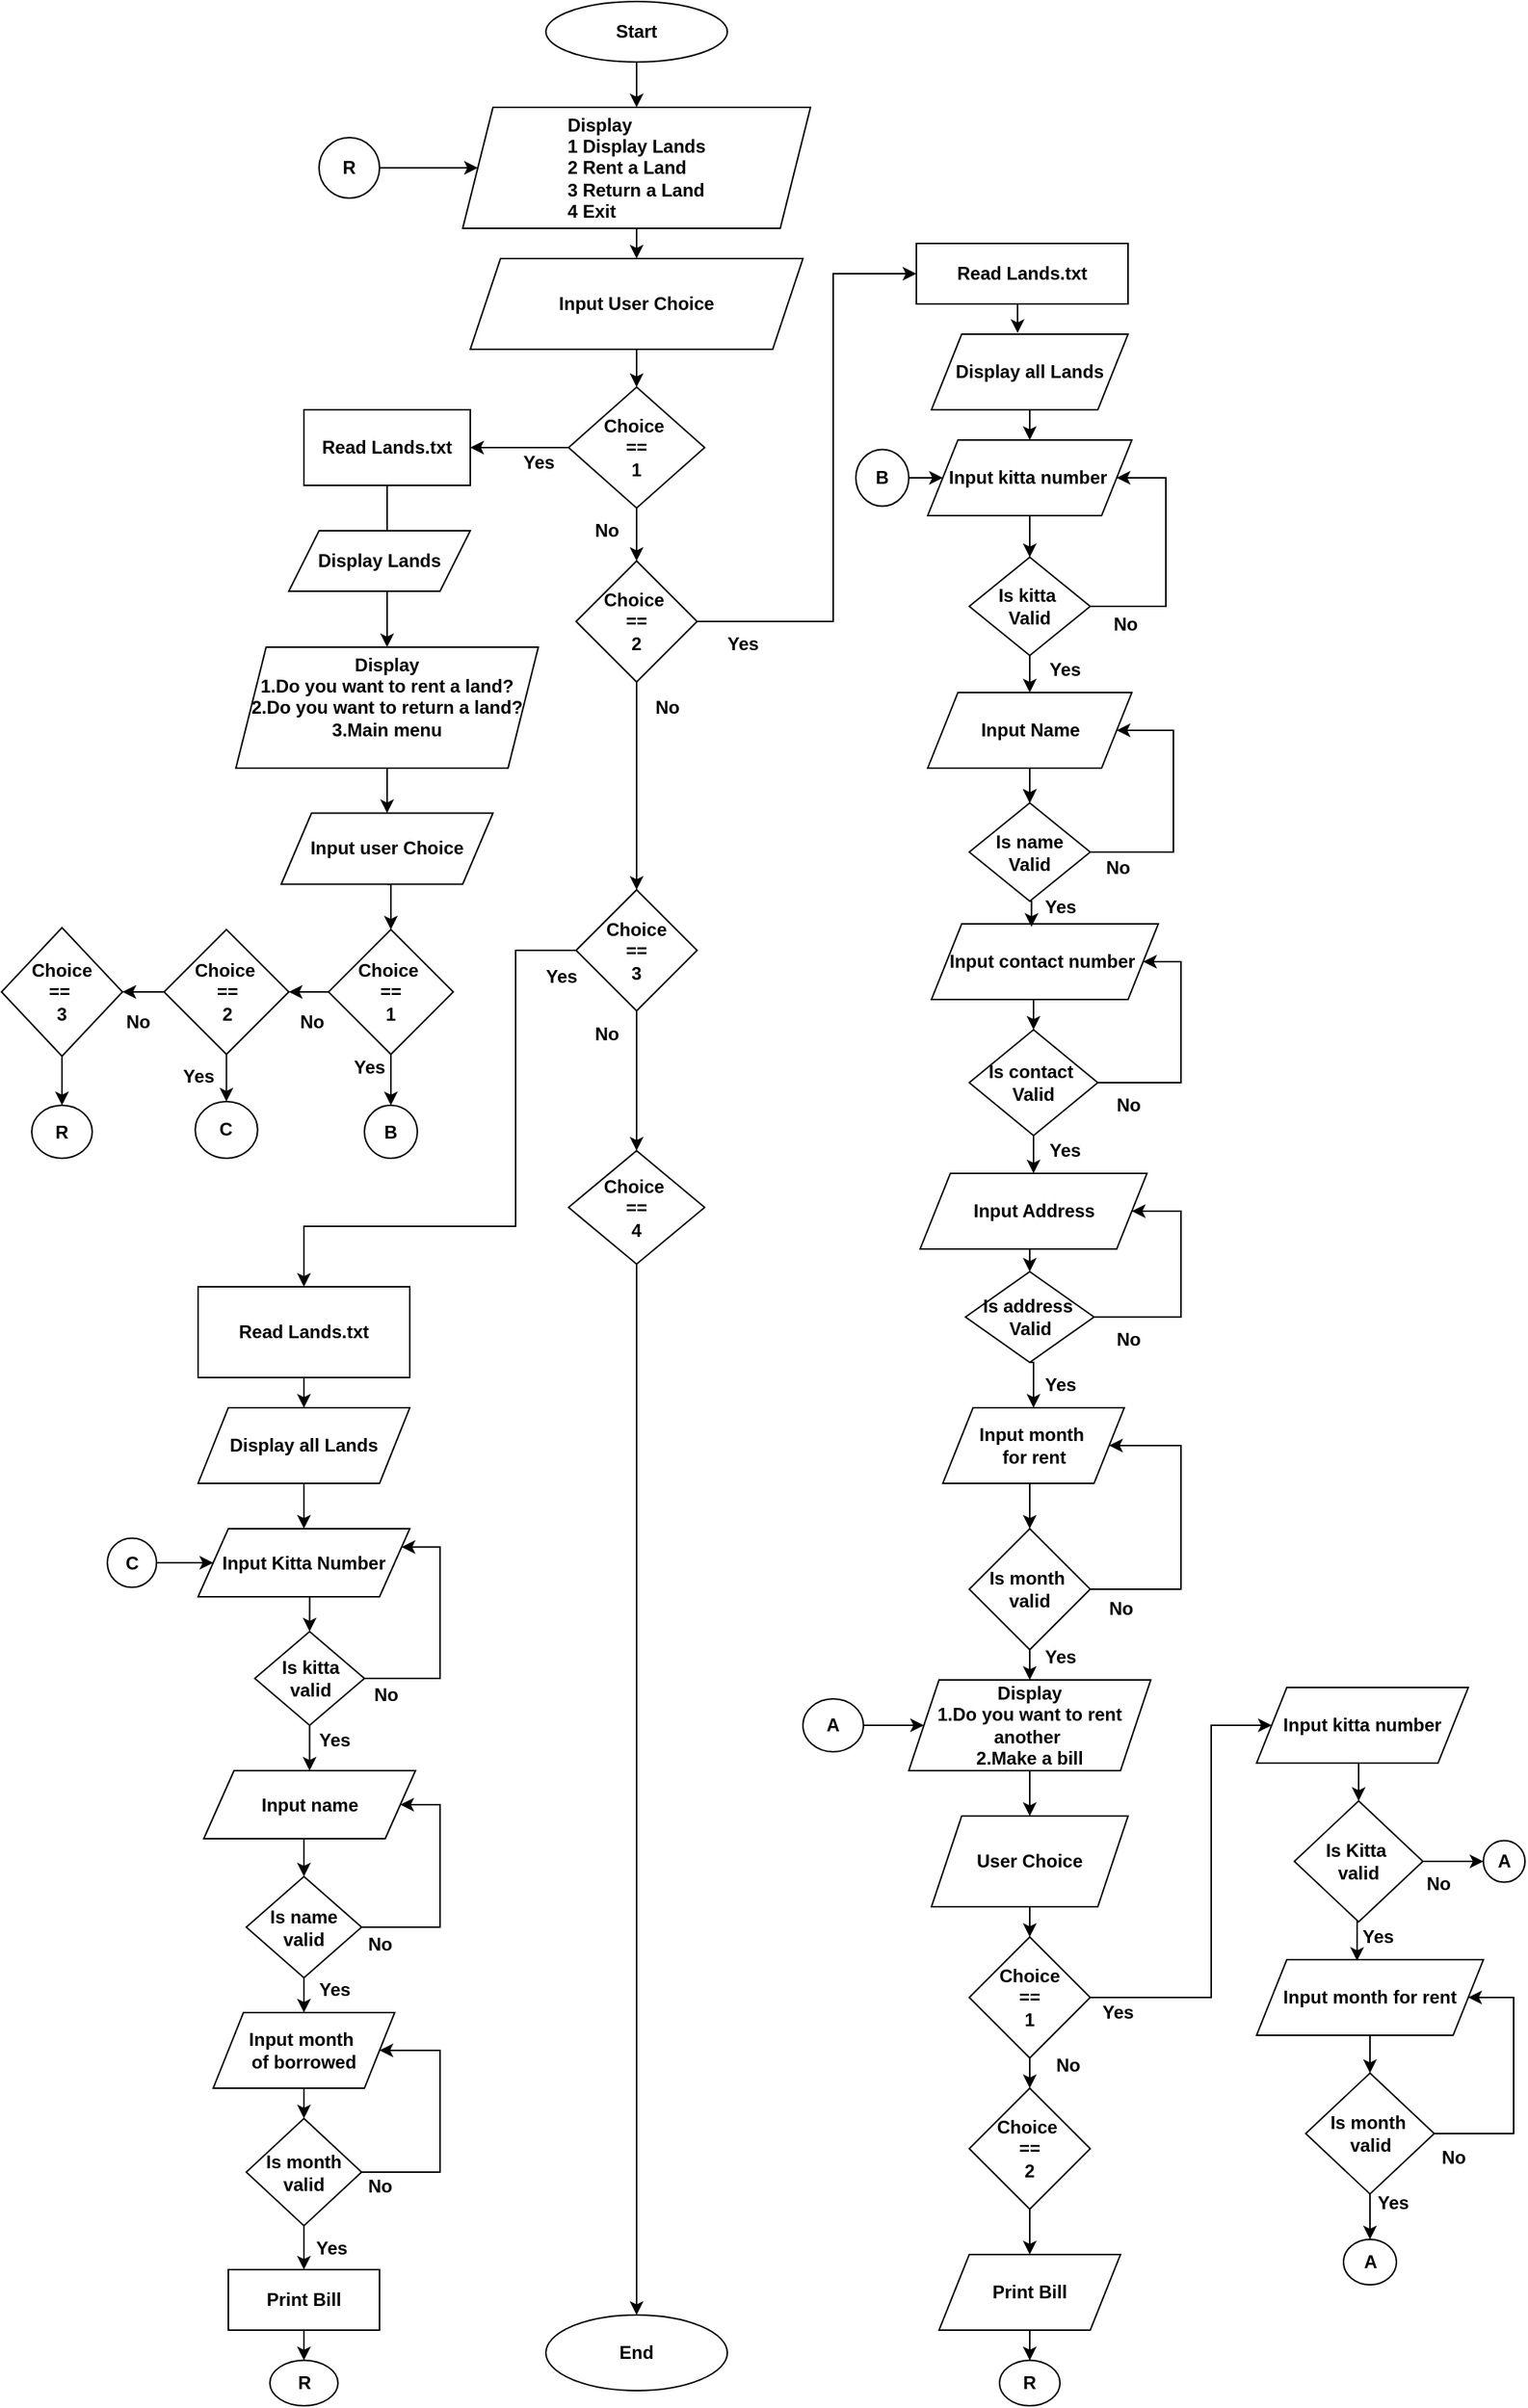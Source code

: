 <mxfile version="24.2.5" type="device">
  <diagram id="C5RBs43oDa-KdzZeNtuy" name="Page-1">
    <mxGraphModel dx="1290" dy="669" grid="1" gridSize="10" guides="1" tooltips="1" connect="1" arrows="1" fold="1" page="1" pageScale="1" pageWidth="1169" pageHeight="1654" math="0" shadow="0">
      <root>
        <mxCell id="WIyWlLk6GJQsqaUBKTNV-0" />
        <mxCell id="WIyWlLk6GJQsqaUBKTNV-1" parent="WIyWlLk6GJQsqaUBKTNV-0" />
        <mxCell id="wYdP03RayNkEMsFccGId-65" value="&lt;b&gt;Start&lt;/b&gt;" style="ellipse;whiteSpace=wrap;html=1;" parent="WIyWlLk6GJQsqaUBKTNV-1" vertex="1">
          <mxGeometry x="480" y="30" width="120" height="40" as="geometry" />
        </mxCell>
        <mxCell id="wYdP03RayNkEMsFccGId-66" value="" style="endArrow=classic;html=1;rounded=0;exitX=0.5;exitY=1;exitDx=0;exitDy=0;entryX=0.5;entryY=0;entryDx=0;entryDy=0;" parent="WIyWlLk6GJQsqaUBKTNV-1" source="wYdP03RayNkEMsFccGId-65" target="wYdP03RayNkEMsFccGId-67" edge="1">
          <mxGeometry width="50" height="50" relative="1" as="geometry">
            <mxPoint x="640" y="290" as="sourcePoint" />
            <mxPoint x="450" y="180" as="targetPoint" />
          </mxGeometry>
        </mxCell>
        <mxCell id="wYdP03RayNkEMsFccGId-67" value="&lt;div style=&quot;text-align: justify;&quot;&gt;&lt;span style=&quot;background-color: initial;&quot;&gt;&lt;b&gt;Display&lt;/b&gt;&lt;/span&gt;&lt;/div&gt;&lt;div style=&quot;text-align: justify;&quot;&gt;&lt;span style=&quot;background-color: initial;&quot;&gt;&lt;b&gt;1 Display Lands&lt;/b&gt;&lt;/span&gt;&lt;/div&gt;&lt;div style=&quot;text-align: justify;&quot;&gt;&lt;span style=&quot;background-color: initial;&quot;&gt;&lt;b&gt;2 Rent a Land&lt;/b&gt;&lt;/span&gt;&lt;/div&gt;&lt;div style=&quot;text-align: justify;&quot;&gt;&lt;span style=&quot;background-color: initial;&quot;&gt;&lt;b&gt;3 Return a Land&lt;/b&gt;&lt;/span&gt;&lt;/div&gt;&lt;div style=&quot;text-align: justify;&quot;&gt;&lt;span style=&quot;background-color: initial;&quot;&gt;&lt;b&gt;4 Exit&lt;/b&gt;&lt;/span&gt;&lt;/div&gt;" style="shape=parallelogram;perimeter=parallelogramPerimeter;whiteSpace=wrap;html=1;fixedSize=1;align=center;" parent="WIyWlLk6GJQsqaUBKTNV-1" vertex="1">
          <mxGeometry x="425" y="100" width="230" height="80" as="geometry" />
        </mxCell>
        <mxCell id="wYdP03RayNkEMsFccGId-68" value="" style="endArrow=classic;html=1;rounded=0;exitX=0.5;exitY=1;exitDx=0;exitDy=0;entryX=0.5;entryY=0;entryDx=0;entryDy=0;" parent="WIyWlLk6GJQsqaUBKTNV-1" source="wYdP03RayNkEMsFccGId-79" target="wYdP03RayNkEMsFccGId-69" edge="1">
          <mxGeometry width="50" height="50" relative="1" as="geometry">
            <mxPoint x="440" y="390" as="sourcePoint" />
            <mxPoint x="450" y="300" as="targetPoint" />
          </mxGeometry>
        </mxCell>
        <mxCell id="CCjqPQjAsDBOnnWErIDQ-150" style="edgeStyle=orthogonalEdgeStyle;rounded=0;orthogonalLoop=1;jettySize=auto;html=1;exitX=0.5;exitY=1;exitDx=0;exitDy=0;entryX=0.5;entryY=0;entryDx=0;entryDy=0;" parent="WIyWlLk6GJQsqaUBKTNV-1" source="wYdP03RayNkEMsFccGId-69" target="wYdP03RayNkEMsFccGId-71" edge="1">
          <mxGeometry relative="1" as="geometry" />
        </mxCell>
        <mxCell id="wYdP03RayNkEMsFccGId-69" value="&lt;b&gt;Choice&amp;nbsp;&lt;/b&gt;&lt;div&gt;&lt;b&gt;==&lt;/b&gt;&lt;/div&gt;&lt;div&gt;&lt;b&gt;1&lt;/b&gt;&lt;/div&gt;" style="rhombus;whiteSpace=wrap;html=1;" parent="WIyWlLk6GJQsqaUBKTNV-1" vertex="1">
          <mxGeometry x="495" y="285" width="90" height="80" as="geometry" />
        </mxCell>
        <mxCell id="CCjqPQjAsDBOnnWErIDQ-299" style="edgeStyle=orthogonalEdgeStyle;rounded=0;orthogonalLoop=1;jettySize=auto;html=1;exitX=1;exitY=0.5;exitDx=0;exitDy=0;entryX=0;entryY=0.5;entryDx=0;entryDy=0;" parent="WIyWlLk6GJQsqaUBKTNV-1" source="wYdP03RayNkEMsFccGId-71" target="CCjqPQjAsDBOnnWErIDQ-381" edge="1">
          <mxGeometry relative="1" as="geometry">
            <mxPoint x="720" y="210" as="targetPoint" />
            <Array as="points">
              <mxPoint x="670" y="440" />
              <mxPoint x="670" y="210" />
            </Array>
          </mxGeometry>
        </mxCell>
        <mxCell id="wYdP03RayNkEMsFccGId-71" value="&lt;b&gt;Choice&amp;nbsp;&lt;br&gt;==&lt;br&gt;2&lt;/b&gt;" style="rhombus;whiteSpace=wrap;html=1;" parent="WIyWlLk6GJQsqaUBKTNV-1" vertex="1">
          <mxGeometry x="500" y="400" width="80" height="80" as="geometry" />
        </mxCell>
        <mxCell id="wYdP03RayNkEMsFccGId-72" value="" style="endArrow=classic;html=1;rounded=0;exitX=0.5;exitY=1;exitDx=0;exitDy=0;" parent="WIyWlLk6GJQsqaUBKTNV-1" source="wYdP03RayNkEMsFccGId-71" target="wYdP03RayNkEMsFccGId-73" edge="1">
          <mxGeometry width="50" height="50" relative="1" as="geometry">
            <mxPoint x="440" y="590" as="sourcePoint" />
            <mxPoint x="450" y="530" as="targetPoint" />
          </mxGeometry>
        </mxCell>
        <mxCell id="wYdP03RayNkEMsFccGId-212" style="edgeStyle=orthogonalEdgeStyle;rounded=0;orthogonalLoop=1;jettySize=auto;html=1;exitX=0;exitY=0.5;exitDx=0;exitDy=0;" parent="WIyWlLk6GJQsqaUBKTNV-1" source="wYdP03RayNkEMsFccGId-73" edge="1">
          <mxGeometry relative="1" as="geometry">
            <mxPoint x="320" y="880" as="targetPoint" />
            <Array as="points">
              <mxPoint x="460" y="658" />
              <mxPoint x="460" y="840" />
              <mxPoint x="320" y="840" />
            </Array>
          </mxGeometry>
        </mxCell>
        <mxCell id="wYdP03RayNkEMsFccGId-73" value="&lt;b&gt;Choice&lt;br&gt;==&lt;br&gt;3&lt;/b&gt;" style="rhombus;whiteSpace=wrap;html=1;" parent="WIyWlLk6GJQsqaUBKTNV-1" vertex="1">
          <mxGeometry x="500" y="617.5" width="80" height="80" as="geometry" />
        </mxCell>
        <mxCell id="wYdP03RayNkEMsFccGId-74" value="" style="endArrow=classic;html=1;rounded=0;entryX=0.5;entryY=0;entryDx=0;entryDy=0;" parent="WIyWlLk6GJQsqaUBKTNV-1" source="wYdP03RayNkEMsFccGId-73" target="wYdP03RayNkEMsFccGId-75" edge="1">
          <mxGeometry width="50" height="50" relative="1" as="geometry">
            <mxPoint x="440" y="590" as="sourcePoint" />
            <mxPoint x="450" y="610" as="targetPoint" />
          </mxGeometry>
        </mxCell>
        <mxCell id="wYdP03RayNkEMsFccGId-75" value="&lt;b&gt;Choice&amp;nbsp;&lt;br&gt;==&lt;br&gt;4&lt;/b&gt;" style="rhombus;whiteSpace=wrap;html=1;" parent="WIyWlLk6GJQsqaUBKTNV-1" vertex="1">
          <mxGeometry x="495" y="790" width="90" height="75" as="geometry" />
        </mxCell>
        <mxCell id="wYdP03RayNkEMsFccGId-76" value="" style="endArrow=classic;html=1;rounded=0;exitX=0.5;exitY=1;exitDx=0;exitDy=0;" parent="WIyWlLk6GJQsqaUBKTNV-1" source="wYdP03RayNkEMsFccGId-75" target="wYdP03RayNkEMsFccGId-77" edge="1">
          <mxGeometry width="50" height="50" relative="1" as="geometry">
            <mxPoint x="440" y="790" as="sourcePoint" />
            <mxPoint x="450" y="1060" as="targetPoint" />
          </mxGeometry>
        </mxCell>
        <mxCell id="wYdP03RayNkEMsFccGId-77" value="&lt;b&gt;End&lt;/b&gt;" style="ellipse;whiteSpace=wrap;html=1;" parent="WIyWlLk6GJQsqaUBKTNV-1" vertex="1">
          <mxGeometry x="480" y="1560" width="120" height="50" as="geometry" />
        </mxCell>
        <mxCell id="wYdP03RayNkEMsFccGId-78" value="" style="endArrow=classic;html=1;rounded=0;exitX=0.5;exitY=1;exitDx=0;exitDy=0;entryX=0.5;entryY=0;entryDx=0;entryDy=0;" parent="WIyWlLk6GJQsqaUBKTNV-1" source="wYdP03RayNkEMsFccGId-67" target="wYdP03RayNkEMsFccGId-79" edge="1">
          <mxGeometry width="50" height="50" relative="1" as="geometry">
            <mxPoint x="540" y="160" as="sourcePoint" />
            <mxPoint x="540" y="300" as="targetPoint" />
          </mxGeometry>
        </mxCell>
        <mxCell id="wYdP03RayNkEMsFccGId-79" value="&lt;b&gt;Input User Choice&lt;/b&gt;" style="shape=parallelogram;perimeter=parallelogramPerimeter;whiteSpace=wrap;html=1;fixedSize=1;" parent="WIyWlLk6GJQsqaUBKTNV-1" vertex="1">
          <mxGeometry x="430" y="200" width="220" height="60" as="geometry" />
        </mxCell>
        <mxCell id="wYdP03RayNkEMsFccGId-80" value="" style="endArrow=classic;html=1;rounded=0;exitX=0;exitY=0.5;exitDx=0;exitDy=0;entryX=1;entryY=0.5;entryDx=0;entryDy=0;" parent="WIyWlLk6GJQsqaUBKTNV-1" source="wYdP03RayNkEMsFccGId-69" target="wYdP03RayNkEMsFccGId-81" edge="1">
          <mxGeometry width="50" height="50" relative="1" as="geometry">
            <mxPoint x="520" y="330" as="sourcePoint" />
            <mxPoint x="420" y="330" as="targetPoint" />
          </mxGeometry>
        </mxCell>
        <mxCell id="wYdP03RayNkEMsFccGId-81" value="&lt;b&gt;Read Lands.txt&lt;/b&gt;" style="rounded=0;whiteSpace=wrap;html=1;" parent="WIyWlLk6GJQsqaUBKTNV-1" vertex="1">
          <mxGeometry x="320" y="300" width="110" height="50" as="geometry" />
        </mxCell>
        <mxCell id="wYdP03RayNkEMsFccGId-82" value="" style="endArrow=classic;html=1;rounded=0;exitX=0.5;exitY=1;exitDx=0;exitDy=0;" parent="WIyWlLk6GJQsqaUBKTNV-1" source="wYdP03RayNkEMsFccGId-81" edge="1">
          <mxGeometry width="50" height="50" relative="1" as="geometry">
            <mxPoint x="520" y="330" as="sourcePoint" />
            <mxPoint x="375" y="400" as="targetPoint" />
            <Array as="points" />
          </mxGeometry>
        </mxCell>
        <mxCell id="7vTTvqhq77VGA1ktP-LC-34" style="edgeStyle=orthogonalEdgeStyle;rounded=0;orthogonalLoop=1;jettySize=auto;html=1;exitX=0.5;exitY=1;exitDx=0;exitDy=0;entryX=0.5;entryY=0;entryDx=0;entryDy=0;" edge="1" parent="WIyWlLk6GJQsqaUBKTNV-1" source="wYdP03RayNkEMsFccGId-83" target="7vTTvqhq77VGA1ktP-LC-32">
          <mxGeometry relative="1" as="geometry" />
        </mxCell>
        <mxCell id="wYdP03RayNkEMsFccGId-83" value="&lt;b&gt;Display&lt;/b&gt;&lt;div&gt;&lt;b&gt;1.Do you want to rent a land?&lt;/b&gt;&lt;/div&gt;&lt;div&gt;&lt;b&gt;2.Do you want to return a land?&lt;/b&gt;&lt;/div&gt;&lt;div&gt;&lt;b&gt;3.Main menu&lt;/b&gt;&lt;/div&gt;&lt;div&gt;&lt;b&gt;&lt;br&gt;&lt;/b&gt;&lt;/div&gt;" style="shape=parallelogram;perimeter=parallelogramPerimeter;whiteSpace=wrap;html=1;fixedSize=1;" parent="WIyWlLk6GJQsqaUBKTNV-1" vertex="1">
          <mxGeometry x="275" y="457" width="200" height="80" as="geometry" />
        </mxCell>
        <mxCell id="7vTTvqhq77VGA1ktP-LC-37" style="edgeStyle=orthogonalEdgeStyle;rounded=0;orthogonalLoop=1;jettySize=auto;html=1;exitX=0;exitY=0.5;exitDx=0;exitDy=0;entryX=1;entryY=0.5;entryDx=0;entryDy=0;" edge="1" parent="WIyWlLk6GJQsqaUBKTNV-1" source="wYdP03RayNkEMsFccGId-84" target="wYdP03RayNkEMsFccGId-85">
          <mxGeometry relative="1" as="geometry" />
        </mxCell>
        <mxCell id="7vTTvqhq77VGA1ktP-LC-39" style="edgeStyle=orthogonalEdgeStyle;rounded=0;orthogonalLoop=1;jettySize=auto;html=1;exitX=0.5;exitY=1;exitDx=0;exitDy=0;entryX=0.5;entryY=0;entryDx=0;entryDy=0;" edge="1" parent="WIyWlLk6GJQsqaUBKTNV-1" source="wYdP03RayNkEMsFccGId-84" target="7vTTvqhq77VGA1ktP-LC-28">
          <mxGeometry relative="1" as="geometry" />
        </mxCell>
        <mxCell id="wYdP03RayNkEMsFccGId-84" value="&lt;b&gt;Choice&amp;nbsp;&lt;br&gt;==&lt;br&gt;1&lt;/b&gt;" style="rhombus;whiteSpace=wrap;html=1;" parent="WIyWlLk6GJQsqaUBKTNV-1" vertex="1">
          <mxGeometry x="336.25" y="643.75" width="82.5" height="82.5" as="geometry" />
        </mxCell>
        <mxCell id="7vTTvqhq77VGA1ktP-LC-38" style="edgeStyle=orthogonalEdgeStyle;rounded=0;orthogonalLoop=1;jettySize=auto;html=1;exitX=0;exitY=0.5;exitDx=0;exitDy=0;entryX=1;entryY=0.5;entryDx=0;entryDy=0;" edge="1" parent="WIyWlLk6GJQsqaUBKTNV-1" source="wYdP03RayNkEMsFccGId-85" target="wYdP03RayNkEMsFccGId-86">
          <mxGeometry relative="1" as="geometry" />
        </mxCell>
        <mxCell id="7vTTvqhq77VGA1ktP-LC-43" value="" style="edgeStyle=orthogonalEdgeStyle;rounded=0;orthogonalLoop=1;jettySize=auto;html=1;" edge="1" parent="WIyWlLk6GJQsqaUBKTNV-1" source="wYdP03RayNkEMsFccGId-85" target="7vTTvqhq77VGA1ktP-LC-42">
          <mxGeometry relative="1" as="geometry" />
        </mxCell>
        <mxCell id="wYdP03RayNkEMsFccGId-85" value="&lt;b&gt;Choice&amp;nbsp;&lt;/b&gt;&lt;div&gt;&lt;b&gt;==&lt;/b&gt;&lt;/div&gt;&lt;div&gt;&lt;b&gt;2&lt;/b&gt;&lt;/div&gt;" style="rhombus;whiteSpace=wrap;html=1;" parent="WIyWlLk6GJQsqaUBKTNV-1" vertex="1">
          <mxGeometry x="227.5" y="643.75" width="82.5" height="82.5" as="geometry" />
        </mxCell>
        <mxCell id="7vTTvqhq77VGA1ktP-LC-45" value="" style="edgeStyle=orthogonalEdgeStyle;rounded=0;orthogonalLoop=1;jettySize=auto;html=1;" edge="1" parent="WIyWlLk6GJQsqaUBKTNV-1" source="wYdP03RayNkEMsFccGId-86" target="7vTTvqhq77VGA1ktP-LC-44">
          <mxGeometry relative="1" as="geometry" />
        </mxCell>
        <mxCell id="wYdP03RayNkEMsFccGId-86" value="&lt;b&gt;Choice&lt;/b&gt;&lt;div&gt;&lt;b&gt;==&amp;nbsp;&lt;/b&gt;&lt;/div&gt;&lt;div&gt;&lt;b&gt;3&lt;/b&gt;&lt;/div&gt;" style="rhombus;whiteSpace=wrap;html=1;" parent="WIyWlLk6GJQsqaUBKTNV-1" vertex="1">
          <mxGeometry x="120" y="642.5" width="80" height="85" as="geometry" />
        </mxCell>
        <mxCell id="wYdP03RayNkEMsFccGId-216" value="" style="edgeStyle=orthogonalEdgeStyle;rounded=0;orthogonalLoop=1;jettySize=auto;html=1;" parent="WIyWlLk6GJQsqaUBKTNV-1" source="wYdP03RayNkEMsFccGId-214" target="wYdP03RayNkEMsFccGId-215" edge="1">
          <mxGeometry relative="1" as="geometry" />
        </mxCell>
        <mxCell id="wYdP03RayNkEMsFccGId-214" value="&lt;b&gt;Read Lands.txt&lt;/b&gt;" style="rounded=0;whiteSpace=wrap;html=1;" parent="WIyWlLk6GJQsqaUBKTNV-1" vertex="1">
          <mxGeometry x="250" y="880" width="140" height="60" as="geometry" />
        </mxCell>
        <mxCell id="wYdP03RayNkEMsFccGId-218" value="" style="edgeStyle=orthogonalEdgeStyle;rounded=0;orthogonalLoop=1;jettySize=auto;html=1;" parent="WIyWlLk6GJQsqaUBKTNV-1" source="wYdP03RayNkEMsFccGId-215" target="wYdP03RayNkEMsFccGId-217" edge="1">
          <mxGeometry relative="1" as="geometry" />
        </mxCell>
        <mxCell id="wYdP03RayNkEMsFccGId-215" value="&lt;b&gt;Display all Lands&lt;/b&gt;" style="shape=parallelogram;perimeter=parallelogramPerimeter;whiteSpace=wrap;html=1;fixedSize=1;rounded=0;" parent="WIyWlLk6GJQsqaUBKTNV-1" vertex="1">
          <mxGeometry x="250" y="960" width="140" height="50" as="geometry" />
        </mxCell>
        <mxCell id="7vTTvqhq77VGA1ktP-LC-11" style="edgeStyle=orthogonalEdgeStyle;rounded=0;orthogonalLoop=1;jettySize=auto;html=1;exitX=0.5;exitY=1;exitDx=0;exitDy=0;entryX=0.5;entryY=0;entryDx=0;entryDy=0;" edge="1" parent="WIyWlLk6GJQsqaUBKTNV-1" source="wYdP03RayNkEMsFccGId-217" target="7vTTvqhq77VGA1ktP-LC-3">
          <mxGeometry relative="1" as="geometry" />
        </mxCell>
        <mxCell id="wYdP03RayNkEMsFccGId-217" value="&lt;b&gt;Input Kitta Number&lt;/b&gt;" style="shape=parallelogram;perimeter=parallelogramPerimeter;whiteSpace=wrap;html=1;fixedSize=1;rounded=0;" parent="WIyWlLk6GJQsqaUBKTNV-1" vertex="1">
          <mxGeometry x="250" y="1040" width="140" height="45" as="geometry" />
        </mxCell>
        <mxCell id="7vTTvqhq77VGA1ktP-LC-15" style="edgeStyle=orthogonalEdgeStyle;rounded=0;orthogonalLoop=1;jettySize=auto;html=1;exitX=0.5;exitY=1;exitDx=0;exitDy=0;entryX=0.5;entryY=0;entryDx=0;entryDy=0;" edge="1" parent="WIyWlLk6GJQsqaUBKTNV-1" source="wYdP03RayNkEMsFccGId-219" target="7vTTvqhq77VGA1ktP-LC-9">
          <mxGeometry relative="1" as="geometry" />
        </mxCell>
        <mxCell id="wYdP03RayNkEMsFccGId-219" value="&lt;b&gt;Input month&amp;nbsp;&lt;/b&gt;&lt;div&gt;&lt;b&gt;of borrowed&lt;/b&gt;&lt;/div&gt;" style="shape=parallelogram;perimeter=parallelogramPerimeter;whiteSpace=wrap;html=1;fixedSize=1;rounded=0;" parent="WIyWlLk6GJQsqaUBKTNV-1" vertex="1">
          <mxGeometry x="260" y="1360" width="120" height="50" as="geometry" />
        </mxCell>
        <mxCell id="7vTTvqhq77VGA1ktP-LC-20" value="" style="edgeStyle=orthogonalEdgeStyle;rounded=0;orthogonalLoop=1;jettySize=auto;html=1;" edge="1" parent="WIyWlLk6GJQsqaUBKTNV-1" source="wYdP03RayNkEMsFccGId-221" target="7vTTvqhq77VGA1ktP-LC-19">
          <mxGeometry relative="1" as="geometry" />
        </mxCell>
        <mxCell id="wYdP03RayNkEMsFccGId-221" value="&lt;b&gt;Print Bill&lt;/b&gt;" style="whiteSpace=wrap;html=1;rounded=0;" parent="WIyWlLk6GJQsqaUBKTNV-1" vertex="1">
          <mxGeometry x="270" y="1530" width="100" height="40" as="geometry" />
        </mxCell>
        <mxCell id="wYdP03RayNkEMsFccGId-225" value="&lt;b&gt;Yes&lt;/b&gt;" style="text;html=1;align=center;verticalAlign=middle;resizable=0;points=[];autosize=1;strokeColor=none;fillColor=none;" parent="WIyWlLk6GJQsqaUBKTNV-1" vertex="1">
          <mxGeometry x="455" y="320" width="40" height="30" as="geometry" />
        </mxCell>
        <mxCell id="wYdP03RayNkEMsFccGId-226" value="&lt;b&gt;Yes&lt;/b&gt;" style="text;html=1;align=center;verticalAlign=middle;resizable=0;points=[];autosize=1;strokeColor=none;fillColor=none;" parent="WIyWlLk6GJQsqaUBKTNV-1" vertex="1">
          <mxGeometry x="590" y="440" width="40" height="30" as="geometry" />
        </mxCell>
        <mxCell id="wYdP03RayNkEMsFccGId-227" value="&lt;b&gt;Yes&lt;/b&gt;" style="text;html=1;align=center;verticalAlign=middle;resizable=0;points=[];autosize=1;strokeColor=none;fillColor=none;" parent="WIyWlLk6GJQsqaUBKTNV-1" vertex="1">
          <mxGeometry x="470" y="660" width="40" height="30" as="geometry" />
        </mxCell>
        <mxCell id="wYdP03RayNkEMsFccGId-234" value="&lt;b&gt;No&lt;/b&gt;" style="text;html=1;align=center;verticalAlign=middle;resizable=0;points=[];autosize=1;strokeColor=none;fillColor=none;" parent="WIyWlLk6GJQsqaUBKTNV-1" vertex="1">
          <mxGeometry x="540" y="482" width="40" height="30" as="geometry" />
        </mxCell>
        <mxCell id="wYdP03RayNkEMsFccGId-235" value="&lt;b&gt;No&lt;/b&gt;" style="text;html=1;align=center;verticalAlign=middle;resizable=0;points=[];autosize=1;strokeColor=none;fillColor=none;" parent="WIyWlLk6GJQsqaUBKTNV-1" vertex="1">
          <mxGeometry x="500" y="697.5" width="40" height="30" as="geometry" />
        </mxCell>
        <mxCell id="7vTTvqhq77VGA1ktP-LC-33" style="edgeStyle=orthogonalEdgeStyle;rounded=0;orthogonalLoop=1;jettySize=auto;html=1;exitX=0.5;exitY=1;exitDx=0;exitDy=0;entryX=0.5;entryY=0;entryDx=0;entryDy=0;" edge="1" parent="WIyWlLk6GJQsqaUBKTNV-1" source="CCjqPQjAsDBOnnWErIDQ-2" target="wYdP03RayNkEMsFccGId-83">
          <mxGeometry relative="1" as="geometry" />
        </mxCell>
        <mxCell id="CCjqPQjAsDBOnnWErIDQ-2" value="&lt;b&gt;Display Lands&lt;/b&gt;" style="shape=parallelogram;perimeter=parallelogramPerimeter;whiteSpace=wrap;html=1;fixedSize=1;" parent="WIyWlLk6GJQsqaUBKTNV-1" vertex="1">
          <mxGeometry x="310" y="380" width="120" height="40" as="geometry" />
        </mxCell>
        <mxCell id="7vTTvqhq77VGA1ktP-LC-1" style="edgeStyle=orthogonalEdgeStyle;rounded=0;orthogonalLoop=1;jettySize=auto;html=1;exitX=1;exitY=0.5;exitDx=0;exitDy=0;" edge="1" parent="WIyWlLk6GJQsqaUBKTNV-1" source="CCjqPQjAsDBOnnWErIDQ-375">
          <mxGeometry relative="1" as="geometry">
            <mxPoint x="1100" y="1260" as="targetPoint" />
          </mxGeometry>
        </mxCell>
        <mxCell id="CCjqPQjAsDBOnnWErIDQ-375" value="&lt;b&gt;Is Kitta&amp;nbsp;&lt;br&gt;valid&lt;/b&gt;" style="rhombus;whiteSpace=wrap;html=1;rounded=0;" parent="WIyWlLk6GJQsqaUBKTNV-1" vertex="1">
          <mxGeometry x="975" y="1220" width="85" height="80" as="geometry" />
        </mxCell>
        <mxCell id="CCjqPQjAsDBOnnWErIDQ-422" style="edgeStyle=orthogonalEdgeStyle;rounded=0;orthogonalLoop=1;jettySize=auto;html=1;exitX=0.5;exitY=1;exitDx=0;exitDy=0;entryX=0.5;entryY=0;entryDx=0;entryDy=0;" parent="WIyWlLk6GJQsqaUBKTNV-1" source="CCjqPQjAsDBOnnWErIDQ-376" target="CCjqPQjAsDBOnnWErIDQ-375" edge="1">
          <mxGeometry relative="1" as="geometry" />
        </mxCell>
        <mxCell id="CCjqPQjAsDBOnnWErIDQ-376" value="&lt;b&gt;Input kitta number&lt;/b&gt;" style="shape=parallelogram;perimeter=parallelogramPerimeter;whiteSpace=wrap;html=1;fixedSize=1;rounded=0;" parent="WIyWlLk6GJQsqaUBKTNV-1" vertex="1">
          <mxGeometry x="950" y="1145" width="140" height="50" as="geometry" />
        </mxCell>
        <mxCell id="CCjqPQjAsDBOnnWErIDQ-433" value="" style="edgeStyle=orthogonalEdgeStyle;rounded=0;orthogonalLoop=1;jettySize=auto;html=1;" parent="WIyWlLk6GJQsqaUBKTNV-1" source="CCjqPQjAsDBOnnWErIDQ-377" target="CCjqPQjAsDBOnnWErIDQ-432" edge="1">
          <mxGeometry relative="1" as="geometry" />
        </mxCell>
        <mxCell id="CCjqPQjAsDBOnnWErIDQ-377" value="&lt;b&gt;Print Bill&lt;/b&gt;" style="shape=parallelogram;perimeter=parallelogramPerimeter;whiteSpace=wrap;html=1;fixedSize=1;rounded=0;" parent="WIyWlLk6GJQsqaUBKTNV-1" vertex="1">
          <mxGeometry x="740" y="1520" width="120" height="50" as="geometry" />
        </mxCell>
        <mxCell id="CCjqPQjAsDBOnnWErIDQ-418" style="edgeStyle=orthogonalEdgeStyle;rounded=0;orthogonalLoop=1;jettySize=auto;html=1;exitX=0.5;exitY=1;exitDx=0;exitDy=0;entryX=0.5;entryY=0;entryDx=0;entryDy=0;" parent="WIyWlLk6GJQsqaUBKTNV-1" source="CCjqPQjAsDBOnnWErIDQ-378" target="CCjqPQjAsDBOnnWErIDQ-411" edge="1">
          <mxGeometry relative="1" as="geometry" />
        </mxCell>
        <mxCell id="CCjqPQjAsDBOnnWErIDQ-378" value="&lt;b&gt;User Choice&lt;/b&gt;" style="shape=parallelogram;perimeter=parallelogramPerimeter;whiteSpace=wrap;html=1;fixedSize=1;rounded=0;" parent="WIyWlLk6GJQsqaUBKTNV-1" vertex="1">
          <mxGeometry x="735" y="1230" width="130" height="60" as="geometry" />
        </mxCell>
        <mxCell id="CCjqPQjAsDBOnnWErIDQ-424" style="edgeStyle=orthogonalEdgeStyle;rounded=0;orthogonalLoop=1;jettySize=auto;html=1;exitX=0.5;exitY=1;exitDx=0;exitDy=0;entryX=0.5;entryY=0;entryDx=0;entryDy=0;" parent="WIyWlLk6GJQsqaUBKTNV-1" source="CCjqPQjAsDBOnnWErIDQ-379" target="CCjqPQjAsDBOnnWErIDQ-415" edge="1">
          <mxGeometry relative="1" as="geometry" />
        </mxCell>
        <mxCell id="CCjqPQjAsDBOnnWErIDQ-379" value="&lt;b&gt;Input month for rent&lt;/b&gt;" style="shape=parallelogram;perimeter=parallelogramPerimeter;whiteSpace=wrap;html=1;fixedSize=1;rounded=0;" parent="WIyWlLk6GJQsqaUBKTNV-1" vertex="1">
          <mxGeometry x="950" y="1325" width="150" height="50" as="geometry" />
        </mxCell>
        <mxCell id="CCjqPQjAsDBOnnWErIDQ-413" style="edgeStyle=orthogonalEdgeStyle;rounded=0;orthogonalLoop=1;jettySize=auto;html=1;exitX=0.5;exitY=1;exitDx=0;exitDy=0;entryX=0.5;entryY=0;entryDx=0;entryDy=0;" parent="WIyWlLk6GJQsqaUBKTNV-1" source="CCjqPQjAsDBOnnWErIDQ-380" target="CCjqPQjAsDBOnnWErIDQ-378" edge="1">
          <mxGeometry relative="1" as="geometry" />
        </mxCell>
        <mxCell id="CCjqPQjAsDBOnnWErIDQ-380" value="&lt;b&gt;Display&lt;/b&gt;&lt;div&gt;&lt;b&gt;1.Do you want to rent another&amp;nbsp;&lt;/b&gt;&lt;/div&gt;&lt;div&gt;&lt;b&gt;2.Make a bill&lt;/b&gt;&lt;/div&gt;" style="shape=parallelogram;perimeter=parallelogramPerimeter;whiteSpace=wrap;html=1;fixedSize=1;rounded=0;" parent="WIyWlLk6GJQsqaUBKTNV-1" vertex="1">
          <mxGeometry x="720" y="1140" width="160" height="60" as="geometry" />
        </mxCell>
        <mxCell id="CCjqPQjAsDBOnnWErIDQ-381" value="&lt;b&gt;Read Lands.txt&lt;/b&gt;" style="rounded=0;whiteSpace=wrap;html=1;" parent="WIyWlLk6GJQsqaUBKTNV-1" vertex="1">
          <mxGeometry x="725" y="190" width="140" height="40" as="geometry" />
        </mxCell>
        <mxCell id="CCjqPQjAsDBOnnWErIDQ-382" style="edgeStyle=orthogonalEdgeStyle;rounded=0;orthogonalLoop=1;jettySize=auto;html=1;exitX=0.5;exitY=1;exitDx=0;exitDy=0;" parent="WIyWlLk6GJQsqaUBKTNV-1" source="CCjqPQjAsDBOnnWErIDQ-383" target="CCjqPQjAsDBOnnWErIDQ-393" edge="1">
          <mxGeometry relative="1" as="geometry" />
        </mxCell>
        <mxCell id="CCjqPQjAsDBOnnWErIDQ-383" value="&lt;b&gt;Input kitta number&amp;nbsp;&lt;/b&gt;" style="shape=parallelogram;perimeter=parallelogramPerimeter;whiteSpace=wrap;html=1;fixedSize=1;rounded=0;" parent="WIyWlLk6GJQsqaUBKTNV-1" vertex="1">
          <mxGeometry x="732.5" y="320" width="135" height="50" as="geometry" />
        </mxCell>
        <mxCell id="CCjqPQjAsDBOnnWErIDQ-384" style="edgeStyle=orthogonalEdgeStyle;rounded=0;orthogonalLoop=1;jettySize=auto;html=1;exitX=0.5;exitY=1;exitDx=0;exitDy=0;entryX=0.5;entryY=0;entryDx=0;entryDy=0;" parent="WIyWlLk6GJQsqaUBKTNV-1" source="CCjqPQjAsDBOnnWErIDQ-385" target="CCjqPQjAsDBOnnWErIDQ-388" edge="1">
          <mxGeometry relative="1" as="geometry" />
        </mxCell>
        <mxCell id="CCjqPQjAsDBOnnWErIDQ-385" value="&lt;b&gt;Input month&amp;nbsp;&lt;/b&gt;&lt;div&gt;&lt;b&gt;for rent&lt;/b&gt;&lt;/div&gt;" style="shape=parallelogram;perimeter=parallelogramPerimeter;whiteSpace=wrap;html=1;fixedSize=1;rounded=0;" parent="WIyWlLk6GJQsqaUBKTNV-1" vertex="1">
          <mxGeometry x="742.5" y="960" width="120" height="50" as="geometry" />
        </mxCell>
        <mxCell id="CCjqPQjAsDBOnnWErIDQ-386" style="edgeStyle=orthogonalEdgeStyle;rounded=0;orthogonalLoop=1;jettySize=auto;html=1;exitX=1;exitY=0.5;exitDx=0;exitDy=0;entryX=1;entryY=0.5;entryDx=0;entryDy=0;" parent="WIyWlLk6GJQsqaUBKTNV-1" source="CCjqPQjAsDBOnnWErIDQ-388" target="CCjqPQjAsDBOnnWErIDQ-385" edge="1">
          <mxGeometry relative="1" as="geometry">
            <Array as="points">
              <mxPoint x="900" y="1080" />
              <mxPoint x="900" y="985" />
            </Array>
          </mxGeometry>
        </mxCell>
        <mxCell id="CCjqPQjAsDBOnnWErIDQ-387" style="edgeStyle=orthogonalEdgeStyle;rounded=0;orthogonalLoop=1;jettySize=auto;html=1;exitX=0.5;exitY=1;exitDx=0;exitDy=0;entryX=0.5;entryY=0;entryDx=0;entryDy=0;" parent="WIyWlLk6GJQsqaUBKTNV-1" source="CCjqPQjAsDBOnnWErIDQ-388" target="CCjqPQjAsDBOnnWErIDQ-380" edge="1">
          <mxGeometry relative="1" as="geometry" />
        </mxCell>
        <mxCell id="CCjqPQjAsDBOnnWErIDQ-388" value="&lt;b&gt;Is month&amp;nbsp;&lt;br&gt;valid&lt;/b&gt;" style="rhombus;whiteSpace=wrap;html=1;rounded=0;" parent="WIyWlLk6GJQsqaUBKTNV-1" vertex="1">
          <mxGeometry x="760" y="1040" width="80" height="80" as="geometry" />
        </mxCell>
        <mxCell id="CCjqPQjAsDBOnnWErIDQ-389" style="edgeStyle=orthogonalEdgeStyle;rounded=0;orthogonalLoop=1;jettySize=auto;html=1;exitX=0.5;exitY=1;exitDx=0;exitDy=0;entryX=0.5;entryY=0;entryDx=0;entryDy=0;" parent="WIyWlLk6GJQsqaUBKTNV-1" source="CCjqPQjAsDBOnnWErIDQ-390" target="CCjqPQjAsDBOnnWErIDQ-383" edge="1">
          <mxGeometry relative="1" as="geometry" />
        </mxCell>
        <mxCell id="CCjqPQjAsDBOnnWErIDQ-390" value="&lt;b&gt;Display all Lands&lt;/b&gt;" style="shape=parallelogram;perimeter=parallelogramPerimeter;whiteSpace=wrap;html=1;fixedSize=1;" parent="WIyWlLk6GJQsqaUBKTNV-1" vertex="1">
          <mxGeometry x="735" y="250" width="130" height="50" as="geometry" />
        </mxCell>
        <mxCell id="CCjqPQjAsDBOnnWErIDQ-391" style="edgeStyle=orthogonalEdgeStyle;rounded=0;orthogonalLoop=1;jettySize=auto;html=1;exitX=1;exitY=0.5;exitDx=0;exitDy=0;entryX=1;entryY=0.5;entryDx=0;entryDy=0;" parent="WIyWlLk6GJQsqaUBKTNV-1" source="CCjqPQjAsDBOnnWErIDQ-393" target="CCjqPQjAsDBOnnWErIDQ-383" edge="1">
          <mxGeometry relative="1" as="geometry">
            <mxPoint x="905" y="370" as="targetPoint" />
            <Array as="points">
              <mxPoint x="890" y="430" />
              <mxPoint x="890" y="345" />
            </Array>
          </mxGeometry>
        </mxCell>
        <mxCell id="CCjqPQjAsDBOnnWErIDQ-392" style="edgeStyle=orthogonalEdgeStyle;rounded=0;orthogonalLoop=1;jettySize=auto;html=1;exitX=0.5;exitY=1;exitDx=0;exitDy=0;entryX=0.5;entryY=0;entryDx=0;entryDy=0;" parent="WIyWlLk6GJQsqaUBKTNV-1" source="CCjqPQjAsDBOnnWErIDQ-393" target="CCjqPQjAsDBOnnWErIDQ-396" edge="1">
          <mxGeometry relative="1" as="geometry" />
        </mxCell>
        <mxCell id="CCjqPQjAsDBOnnWErIDQ-393" value="&lt;b&gt;Is kitta&amp;nbsp;&lt;/b&gt;&lt;div&gt;&lt;b&gt;Valid&lt;/b&gt;&lt;/div&gt;" style="rhombus;whiteSpace=wrap;html=1;" parent="WIyWlLk6GJQsqaUBKTNV-1" vertex="1">
          <mxGeometry x="760" y="397.5" width="80" height="65" as="geometry" />
        </mxCell>
        <mxCell id="CCjqPQjAsDBOnnWErIDQ-394" value="" style="edgeStyle=orthogonalEdgeStyle;rounded=0;orthogonalLoop=1;jettySize=auto;html=1;" parent="WIyWlLk6GJQsqaUBKTNV-1" source="CCjqPQjAsDBOnnWErIDQ-396" target="CCjqPQjAsDBOnnWErIDQ-398" edge="1">
          <mxGeometry relative="1" as="geometry" />
        </mxCell>
        <mxCell id="CCjqPQjAsDBOnnWErIDQ-395" style="edgeStyle=orthogonalEdgeStyle;rounded=0;orthogonalLoop=1;jettySize=auto;html=1;exitX=0.5;exitY=1;exitDx=0;exitDy=0;entryX=0.5;entryY=0;entryDx=0;entryDy=0;" parent="WIyWlLk6GJQsqaUBKTNV-1" source="CCjqPQjAsDBOnnWErIDQ-396" target="CCjqPQjAsDBOnnWErIDQ-398" edge="1">
          <mxGeometry relative="1" as="geometry" />
        </mxCell>
        <mxCell id="CCjqPQjAsDBOnnWErIDQ-396" value="&lt;b&gt;Input Name&lt;/b&gt;" style="shape=parallelogram;perimeter=parallelogramPerimeter;whiteSpace=wrap;html=1;fixedSize=1;rounded=0;" parent="WIyWlLk6GJQsqaUBKTNV-1" vertex="1">
          <mxGeometry x="732.5" y="487" width="135" height="50" as="geometry" />
        </mxCell>
        <mxCell id="CCjqPQjAsDBOnnWErIDQ-397" style="edgeStyle=orthogonalEdgeStyle;rounded=0;orthogonalLoop=1;jettySize=auto;html=1;exitX=1;exitY=0.5;exitDx=0;exitDy=0;entryX=1;entryY=0.5;entryDx=0;entryDy=0;" parent="WIyWlLk6GJQsqaUBKTNV-1" source="CCjqPQjAsDBOnnWErIDQ-398" target="CCjqPQjAsDBOnnWErIDQ-396" edge="1">
          <mxGeometry relative="1" as="geometry">
            <mxPoint x="892.5" y="535" as="targetPoint" />
            <Array as="points">
              <mxPoint x="895" y="593" />
              <mxPoint x="895" y="512" />
            </Array>
          </mxGeometry>
        </mxCell>
        <mxCell id="CCjqPQjAsDBOnnWErIDQ-398" value="&lt;b&gt;Is name&lt;br&gt;Valid&lt;/b&gt;" style="rhombus;whiteSpace=wrap;html=1;" parent="WIyWlLk6GJQsqaUBKTNV-1" vertex="1">
          <mxGeometry x="760" y="560" width="80" height="65" as="geometry" />
        </mxCell>
        <mxCell id="CCjqPQjAsDBOnnWErIDQ-399" style="edgeStyle=orthogonalEdgeStyle;rounded=0;orthogonalLoop=1;jettySize=auto;html=1;exitX=0.5;exitY=1;exitDx=0;exitDy=0;entryX=0.5;entryY=0;entryDx=0;entryDy=0;" parent="WIyWlLk6GJQsqaUBKTNV-1" source="CCjqPQjAsDBOnnWErIDQ-400" target="CCjqPQjAsDBOnnWErIDQ-403" edge="1">
          <mxGeometry relative="1" as="geometry" />
        </mxCell>
        <mxCell id="CCjqPQjAsDBOnnWErIDQ-400" value="&lt;b&gt;Input contact number&amp;nbsp;&lt;/b&gt;" style="shape=parallelogram;perimeter=parallelogramPerimeter;whiteSpace=wrap;html=1;fixedSize=1;rounded=0;" parent="WIyWlLk6GJQsqaUBKTNV-1" vertex="1">
          <mxGeometry x="735" y="640" width="150" height="50" as="geometry" />
        </mxCell>
        <mxCell id="CCjqPQjAsDBOnnWErIDQ-401" style="edgeStyle=orthogonalEdgeStyle;rounded=0;orthogonalLoop=1;jettySize=auto;html=1;exitX=1;exitY=0.5;exitDx=0;exitDy=0;entryX=1;entryY=0.5;entryDx=0;entryDy=0;" parent="WIyWlLk6GJQsqaUBKTNV-1" source="CCjqPQjAsDBOnnWErIDQ-403" target="CCjqPQjAsDBOnnWErIDQ-400" edge="1">
          <mxGeometry relative="1" as="geometry">
            <mxPoint x="905" y="705" as="targetPoint" />
            <Array as="points">
              <mxPoint x="900" y="745" />
              <mxPoint x="900" y="665" />
            </Array>
          </mxGeometry>
        </mxCell>
        <mxCell id="CCjqPQjAsDBOnnWErIDQ-402" style="edgeStyle=orthogonalEdgeStyle;rounded=0;orthogonalLoop=1;jettySize=auto;html=1;exitX=0.5;exitY=1;exitDx=0;exitDy=0;entryX=0.5;entryY=0;entryDx=0;entryDy=0;" parent="WIyWlLk6GJQsqaUBKTNV-1" source="CCjqPQjAsDBOnnWErIDQ-403" target="CCjqPQjAsDBOnnWErIDQ-407" edge="1">
          <mxGeometry relative="1" as="geometry" />
        </mxCell>
        <mxCell id="CCjqPQjAsDBOnnWErIDQ-403" value="&lt;b&gt;Is contact&amp;nbsp;&lt;/b&gt;&lt;div&gt;&lt;b&gt;Valid&lt;/b&gt;&lt;/div&gt;" style="rhombus;whiteSpace=wrap;html=1;" parent="WIyWlLk6GJQsqaUBKTNV-1" vertex="1">
          <mxGeometry x="760" y="710" width="85" height="70" as="geometry" />
        </mxCell>
        <mxCell id="CCjqPQjAsDBOnnWErIDQ-404" style="edgeStyle=orthogonalEdgeStyle;rounded=0;orthogonalLoop=1;jettySize=auto;html=1;exitX=0.5;exitY=1;exitDx=0;exitDy=0;entryX=0.438;entryY=-0.016;entryDx=0;entryDy=0;entryPerimeter=0;" parent="WIyWlLk6GJQsqaUBKTNV-1" source="CCjqPQjAsDBOnnWErIDQ-381" target="CCjqPQjAsDBOnnWErIDQ-390" edge="1">
          <mxGeometry relative="1" as="geometry" />
        </mxCell>
        <mxCell id="CCjqPQjAsDBOnnWErIDQ-405" style="edgeStyle=orthogonalEdgeStyle;rounded=0;orthogonalLoop=1;jettySize=auto;html=1;exitX=0.5;exitY=1;exitDx=0;exitDy=0;entryX=0.441;entryY=0.04;entryDx=0;entryDy=0;entryPerimeter=0;" parent="WIyWlLk6GJQsqaUBKTNV-1" source="CCjqPQjAsDBOnnWErIDQ-398" target="CCjqPQjAsDBOnnWErIDQ-400" edge="1">
          <mxGeometry relative="1" as="geometry" />
        </mxCell>
        <mxCell id="CCjqPQjAsDBOnnWErIDQ-406" style="edgeStyle=orthogonalEdgeStyle;rounded=0;orthogonalLoop=1;jettySize=auto;html=1;exitX=0.5;exitY=1;exitDx=0;exitDy=0;entryX=0.5;entryY=0;entryDx=0;entryDy=0;" parent="WIyWlLk6GJQsqaUBKTNV-1" source="CCjqPQjAsDBOnnWErIDQ-407" target="CCjqPQjAsDBOnnWErIDQ-410" edge="1">
          <mxGeometry relative="1" as="geometry" />
        </mxCell>
        <mxCell id="CCjqPQjAsDBOnnWErIDQ-407" value="&lt;b&gt;Input Address&lt;/b&gt;" style="shape=parallelogram;perimeter=parallelogramPerimeter;whiteSpace=wrap;html=1;fixedSize=1;rounded=0;" parent="WIyWlLk6GJQsqaUBKTNV-1" vertex="1">
          <mxGeometry x="727.5" y="805" width="150" height="50" as="geometry" />
        </mxCell>
        <mxCell id="CCjqPQjAsDBOnnWErIDQ-408" style="edgeStyle=orthogonalEdgeStyle;rounded=0;orthogonalLoop=1;jettySize=auto;html=1;exitX=1;exitY=0.5;exitDx=0;exitDy=0;entryX=1;entryY=0.5;entryDx=0;entryDy=0;" parent="WIyWlLk6GJQsqaUBKTNV-1" source="CCjqPQjAsDBOnnWErIDQ-410" target="CCjqPQjAsDBOnnWErIDQ-407" edge="1">
          <mxGeometry relative="1" as="geometry">
            <mxPoint x="897.5" y="870" as="targetPoint" />
            <Array as="points">
              <mxPoint x="900" y="900" />
              <mxPoint x="900" y="830" />
            </Array>
          </mxGeometry>
        </mxCell>
        <mxCell id="CCjqPQjAsDBOnnWErIDQ-409" style="edgeStyle=orthogonalEdgeStyle;rounded=0;orthogonalLoop=1;jettySize=auto;html=1;exitX=0.5;exitY=1;exitDx=0;exitDy=0;entryX=0.5;entryY=0;entryDx=0;entryDy=0;" parent="WIyWlLk6GJQsqaUBKTNV-1" source="CCjqPQjAsDBOnnWErIDQ-410" target="CCjqPQjAsDBOnnWErIDQ-385" edge="1">
          <mxGeometry relative="1" as="geometry" />
        </mxCell>
        <mxCell id="CCjqPQjAsDBOnnWErIDQ-410" value="&lt;b&gt;Is address&amp;nbsp;&lt;/b&gt;&lt;div&gt;&lt;b&gt;Valid&lt;/b&gt;&lt;/div&gt;" style="rhombus;whiteSpace=wrap;html=1;" parent="WIyWlLk6GJQsqaUBKTNV-1" vertex="1">
          <mxGeometry x="757.5" y="870" width="85" height="60" as="geometry" />
        </mxCell>
        <mxCell id="CCjqPQjAsDBOnnWErIDQ-419" style="edgeStyle=orthogonalEdgeStyle;rounded=0;orthogonalLoop=1;jettySize=auto;html=1;exitX=0.5;exitY=1;exitDx=0;exitDy=0;entryX=0.5;entryY=0;entryDx=0;entryDy=0;" parent="WIyWlLk6GJQsqaUBKTNV-1" source="CCjqPQjAsDBOnnWErIDQ-411" target="CCjqPQjAsDBOnnWErIDQ-412" edge="1">
          <mxGeometry relative="1" as="geometry" />
        </mxCell>
        <mxCell id="CCjqPQjAsDBOnnWErIDQ-421" style="edgeStyle=orthogonalEdgeStyle;rounded=0;orthogonalLoop=1;jettySize=auto;html=1;exitX=1;exitY=0.5;exitDx=0;exitDy=0;entryX=0;entryY=0.5;entryDx=0;entryDy=0;" parent="WIyWlLk6GJQsqaUBKTNV-1" source="CCjqPQjAsDBOnnWErIDQ-411" target="CCjqPQjAsDBOnnWErIDQ-376" edge="1">
          <mxGeometry relative="1" as="geometry">
            <Array as="points">
              <mxPoint x="920" y="1350" />
              <mxPoint x="920" y="1170" />
            </Array>
          </mxGeometry>
        </mxCell>
        <mxCell id="CCjqPQjAsDBOnnWErIDQ-411" value="&lt;b&gt;Choice&lt;br&gt;==&lt;br&gt;1&lt;/b&gt;" style="rhombus;whiteSpace=wrap;html=1;" parent="WIyWlLk6GJQsqaUBKTNV-1" vertex="1">
          <mxGeometry x="760" y="1310" width="80" height="80" as="geometry" />
        </mxCell>
        <mxCell id="CCjqPQjAsDBOnnWErIDQ-420" style="edgeStyle=orthogonalEdgeStyle;rounded=0;orthogonalLoop=1;jettySize=auto;html=1;exitX=0.5;exitY=1;exitDx=0;exitDy=0;entryX=0.5;entryY=0;entryDx=0;entryDy=0;" parent="WIyWlLk6GJQsqaUBKTNV-1" source="CCjqPQjAsDBOnnWErIDQ-412" target="CCjqPQjAsDBOnnWErIDQ-377" edge="1">
          <mxGeometry relative="1" as="geometry" />
        </mxCell>
        <mxCell id="CCjqPQjAsDBOnnWErIDQ-412" value="&lt;b&gt;Choice&amp;nbsp;&lt;br&gt;==&lt;br&gt;2&lt;/b&gt;" style="rhombus;whiteSpace=wrap;html=1;" parent="WIyWlLk6GJQsqaUBKTNV-1" vertex="1">
          <mxGeometry x="760" y="1410" width="80" height="80" as="geometry" />
        </mxCell>
        <mxCell id="CCjqPQjAsDBOnnWErIDQ-416" style="edgeStyle=orthogonalEdgeStyle;rounded=0;orthogonalLoop=1;jettySize=auto;html=1;exitX=1;exitY=0.5;exitDx=0;exitDy=0;entryX=1;entryY=0.5;entryDx=0;entryDy=0;" parent="WIyWlLk6GJQsqaUBKTNV-1" source="CCjqPQjAsDBOnnWErIDQ-415" target="CCjqPQjAsDBOnnWErIDQ-379" edge="1">
          <mxGeometry relative="1" as="geometry">
            <Array as="points">
              <mxPoint x="1068" y="1440" />
              <mxPoint x="1120" y="1440" />
              <mxPoint x="1120" y="1350" />
            </Array>
          </mxGeometry>
        </mxCell>
        <mxCell id="CCjqPQjAsDBOnnWErIDQ-427" style="edgeStyle=orthogonalEdgeStyle;rounded=0;orthogonalLoop=1;jettySize=auto;html=1;exitX=0.5;exitY=1;exitDx=0;exitDy=0;entryX=0.5;entryY=0;entryDx=0;entryDy=0;" parent="WIyWlLk6GJQsqaUBKTNV-1" source="CCjqPQjAsDBOnnWErIDQ-415" target="CCjqPQjAsDBOnnWErIDQ-426" edge="1">
          <mxGeometry relative="1" as="geometry" />
        </mxCell>
        <mxCell id="CCjqPQjAsDBOnnWErIDQ-415" value="&lt;b&gt;Is month&amp;nbsp;&lt;/b&gt;&lt;div&gt;&lt;b&gt;valid&lt;/b&gt;&lt;/div&gt;" style="rhombus;whiteSpace=wrap;html=1;" parent="WIyWlLk6GJQsqaUBKTNV-1" vertex="1">
          <mxGeometry x="982.5" y="1400" width="85" height="80" as="geometry" />
        </mxCell>
        <mxCell id="CCjqPQjAsDBOnnWErIDQ-423" style="edgeStyle=orthogonalEdgeStyle;rounded=0;orthogonalLoop=1;jettySize=auto;html=1;exitX=0.5;exitY=1;exitDx=0;exitDy=0;entryX=0.443;entryY=0.016;entryDx=0;entryDy=0;entryPerimeter=0;" parent="WIyWlLk6GJQsqaUBKTNV-1" source="CCjqPQjAsDBOnnWErIDQ-375" target="CCjqPQjAsDBOnnWErIDQ-379" edge="1">
          <mxGeometry relative="1" as="geometry" />
        </mxCell>
        <mxCell id="CCjqPQjAsDBOnnWErIDQ-426" value="&lt;b&gt;A&lt;/b&gt;" style="ellipse;whiteSpace=wrap;html=1;" parent="WIyWlLk6GJQsqaUBKTNV-1" vertex="1">
          <mxGeometry x="1007.5" y="1510" width="35" height="30" as="geometry" />
        </mxCell>
        <mxCell id="CCjqPQjAsDBOnnWErIDQ-431" style="edgeStyle=orthogonalEdgeStyle;rounded=0;orthogonalLoop=1;jettySize=auto;html=1;exitX=1;exitY=0.5;exitDx=0;exitDy=0;entryX=0;entryY=0.5;entryDx=0;entryDy=0;" parent="WIyWlLk6GJQsqaUBKTNV-1" source="CCjqPQjAsDBOnnWErIDQ-428" target="CCjqPQjAsDBOnnWErIDQ-380" edge="1">
          <mxGeometry relative="1" as="geometry" />
        </mxCell>
        <mxCell id="CCjqPQjAsDBOnnWErIDQ-428" value="&lt;b&gt;A&lt;/b&gt;" style="ellipse;whiteSpace=wrap;html=1;" parent="WIyWlLk6GJQsqaUBKTNV-1" vertex="1">
          <mxGeometry x="650" y="1152.5" width="40" height="35" as="geometry" />
        </mxCell>
        <mxCell id="CCjqPQjAsDBOnnWErIDQ-432" value="&lt;b&gt;R&lt;/b&gt;" style="ellipse;whiteSpace=wrap;html=1;rounded=0;" parent="WIyWlLk6GJQsqaUBKTNV-1" vertex="1">
          <mxGeometry x="780" y="1590" width="40" height="30" as="geometry" />
        </mxCell>
        <mxCell id="7vTTvqhq77VGA1ktP-LC-2" value="&lt;b&gt;A&lt;/b&gt;" style="ellipse;whiteSpace=wrap;html=1;aspect=fixed;" vertex="1" parent="WIyWlLk6GJQsqaUBKTNV-1">
          <mxGeometry x="1100" y="1246.25" width="27.5" height="27.5" as="geometry" />
        </mxCell>
        <mxCell id="7vTTvqhq77VGA1ktP-LC-4" style="edgeStyle=orthogonalEdgeStyle;rounded=0;orthogonalLoop=1;jettySize=auto;html=1;exitX=1;exitY=0.5;exitDx=0;exitDy=0;entryX=1;entryY=0.25;entryDx=0;entryDy=0;" edge="1" parent="WIyWlLk6GJQsqaUBKTNV-1" source="7vTTvqhq77VGA1ktP-LC-3" target="wYdP03RayNkEMsFccGId-217">
          <mxGeometry relative="1" as="geometry">
            <Array as="points">
              <mxPoint x="410" y="1139" />
              <mxPoint x="410" y="1052" />
            </Array>
          </mxGeometry>
        </mxCell>
        <mxCell id="7vTTvqhq77VGA1ktP-LC-12" style="edgeStyle=orthogonalEdgeStyle;rounded=0;orthogonalLoop=1;jettySize=auto;html=1;exitX=0.5;exitY=1;exitDx=0;exitDy=0;entryX=0.5;entryY=0;entryDx=0;entryDy=0;" edge="1" parent="WIyWlLk6GJQsqaUBKTNV-1" source="7vTTvqhq77VGA1ktP-LC-3" target="7vTTvqhq77VGA1ktP-LC-5">
          <mxGeometry relative="1" as="geometry" />
        </mxCell>
        <mxCell id="7vTTvqhq77VGA1ktP-LC-3" value="&lt;b&gt;Is kitta&lt;br&gt;valid&lt;/b&gt;" style="rhombus;whiteSpace=wrap;html=1;" vertex="1" parent="WIyWlLk6GJQsqaUBKTNV-1">
          <mxGeometry x="287.5" y="1108" width="72.5" height="62" as="geometry" />
        </mxCell>
        <mxCell id="7vTTvqhq77VGA1ktP-LC-13" style="edgeStyle=orthogonalEdgeStyle;rounded=0;orthogonalLoop=1;jettySize=auto;html=1;exitX=0.5;exitY=1;exitDx=0;exitDy=0;entryX=0.5;entryY=0;entryDx=0;entryDy=0;" edge="1" parent="WIyWlLk6GJQsqaUBKTNV-1" source="7vTTvqhq77VGA1ktP-LC-5" target="7vTTvqhq77VGA1ktP-LC-6">
          <mxGeometry relative="1" as="geometry" />
        </mxCell>
        <mxCell id="7vTTvqhq77VGA1ktP-LC-5" value="&lt;b&gt;Input name&lt;/b&gt;" style="shape=parallelogram;perimeter=parallelogramPerimeter;whiteSpace=wrap;html=1;fixedSize=1;rounded=0;" vertex="1" parent="WIyWlLk6GJQsqaUBKTNV-1">
          <mxGeometry x="253.75" y="1200" width="140" height="45" as="geometry" />
        </mxCell>
        <mxCell id="7vTTvqhq77VGA1ktP-LC-8" style="edgeStyle=orthogonalEdgeStyle;rounded=0;orthogonalLoop=1;jettySize=auto;html=1;exitX=1;exitY=0.5;exitDx=0;exitDy=0;entryX=1;entryY=0.5;entryDx=0;entryDy=0;" edge="1" parent="WIyWlLk6GJQsqaUBKTNV-1" source="7vTTvqhq77VGA1ktP-LC-6" target="7vTTvqhq77VGA1ktP-LC-5">
          <mxGeometry relative="1" as="geometry">
            <Array as="points">
              <mxPoint x="410" y="1304" />
              <mxPoint x="410" y="1223" />
            </Array>
          </mxGeometry>
        </mxCell>
        <mxCell id="7vTTvqhq77VGA1ktP-LC-14" style="edgeStyle=orthogonalEdgeStyle;rounded=0;orthogonalLoop=1;jettySize=auto;html=1;exitX=0.5;exitY=1;exitDx=0;exitDy=0;entryX=0.5;entryY=0;entryDx=0;entryDy=0;" edge="1" parent="WIyWlLk6GJQsqaUBKTNV-1" source="7vTTvqhq77VGA1ktP-LC-6" target="wYdP03RayNkEMsFccGId-219">
          <mxGeometry relative="1" as="geometry" />
        </mxCell>
        <mxCell id="7vTTvqhq77VGA1ktP-LC-6" value="&lt;b&gt;Is name&lt;br&gt;valid&lt;/b&gt;" style="rhombus;whiteSpace=wrap;html=1;" vertex="1" parent="WIyWlLk6GJQsqaUBKTNV-1">
          <mxGeometry x="281.88" y="1270" width="76.25" height="67" as="geometry" />
        </mxCell>
        <mxCell id="7vTTvqhq77VGA1ktP-LC-10" style="edgeStyle=orthogonalEdgeStyle;rounded=0;orthogonalLoop=1;jettySize=auto;html=1;exitX=1;exitY=0.5;exitDx=0;exitDy=0;entryX=1;entryY=0.5;entryDx=0;entryDy=0;" edge="1" parent="WIyWlLk6GJQsqaUBKTNV-1" source="7vTTvqhq77VGA1ktP-LC-9" target="wYdP03RayNkEMsFccGId-219">
          <mxGeometry relative="1" as="geometry">
            <Array as="points">
              <mxPoint x="410" y="1466" />
              <mxPoint x="410" y="1385" />
            </Array>
          </mxGeometry>
        </mxCell>
        <mxCell id="7vTTvqhq77VGA1ktP-LC-16" style="edgeStyle=orthogonalEdgeStyle;rounded=0;orthogonalLoop=1;jettySize=auto;html=1;exitX=0.5;exitY=1;exitDx=0;exitDy=0;entryX=0.5;entryY=0;entryDx=0;entryDy=0;" edge="1" parent="WIyWlLk6GJQsqaUBKTNV-1" source="7vTTvqhq77VGA1ktP-LC-9" target="wYdP03RayNkEMsFccGId-221">
          <mxGeometry relative="1" as="geometry" />
        </mxCell>
        <mxCell id="7vTTvqhq77VGA1ktP-LC-9" value="&lt;b&gt;Is month&lt;br&gt;valid&lt;/b&gt;" style="rhombus;whiteSpace=wrap;html=1;" vertex="1" parent="WIyWlLk6GJQsqaUBKTNV-1">
          <mxGeometry x="281.88" y="1430" width="76.25" height="71" as="geometry" />
        </mxCell>
        <mxCell id="7vTTvqhq77VGA1ktP-LC-46" style="edgeStyle=orthogonalEdgeStyle;rounded=0;orthogonalLoop=1;jettySize=auto;html=1;exitX=1;exitY=0.5;exitDx=0;exitDy=0;entryX=0;entryY=0.5;entryDx=0;entryDy=0;" edge="1" parent="WIyWlLk6GJQsqaUBKTNV-1" source="7vTTvqhq77VGA1ktP-LC-17" target="wYdP03RayNkEMsFccGId-67">
          <mxGeometry relative="1" as="geometry" />
        </mxCell>
        <mxCell id="7vTTvqhq77VGA1ktP-LC-17" value="&lt;b&gt;R&lt;/b&gt;" style="ellipse;whiteSpace=wrap;html=1;" vertex="1" parent="WIyWlLk6GJQsqaUBKTNV-1">
          <mxGeometry x="330" y="120" width="40" height="40" as="geometry" />
        </mxCell>
        <mxCell id="7vTTvqhq77VGA1ktP-LC-19" value="&lt;b&gt;R&lt;/b&gt;" style="ellipse;whiteSpace=wrap;html=1;rounded=0;" vertex="1" parent="WIyWlLk6GJQsqaUBKTNV-1">
          <mxGeometry x="297.5" y="1590" width="45" height="30" as="geometry" />
        </mxCell>
        <mxCell id="7vTTvqhq77VGA1ktP-LC-48" style="edgeStyle=orthogonalEdgeStyle;rounded=0;orthogonalLoop=1;jettySize=auto;html=1;exitX=1;exitY=0.5;exitDx=0;exitDy=0;entryX=0;entryY=0.5;entryDx=0;entryDy=0;" edge="1" parent="WIyWlLk6GJQsqaUBKTNV-1" source="7vTTvqhq77VGA1ktP-LC-21" target="CCjqPQjAsDBOnnWErIDQ-383">
          <mxGeometry relative="1" as="geometry" />
        </mxCell>
        <mxCell id="7vTTvqhq77VGA1ktP-LC-21" value="&lt;b&gt;B&lt;/b&gt;" style="ellipse;whiteSpace=wrap;html=1;rounded=0;" vertex="1" parent="WIyWlLk6GJQsqaUBKTNV-1">
          <mxGeometry x="685" y="326.25" width="35" height="37.5" as="geometry" />
        </mxCell>
        <mxCell id="7vTTvqhq77VGA1ktP-LC-28" value="&lt;b&gt;B&lt;/b&gt;" style="ellipse;whiteSpace=wrap;html=1;aspect=fixed;" vertex="1" parent="WIyWlLk6GJQsqaUBKTNV-1">
          <mxGeometry x="360" y="760" width="35" height="35" as="geometry" />
        </mxCell>
        <mxCell id="7vTTvqhq77VGA1ktP-LC-35" style="edgeStyle=orthogonalEdgeStyle;rounded=0;orthogonalLoop=1;jettySize=auto;html=1;exitX=0.5;exitY=1;exitDx=0;exitDy=0;entryX=0.5;entryY=0;entryDx=0;entryDy=0;" edge="1" parent="WIyWlLk6GJQsqaUBKTNV-1" source="7vTTvqhq77VGA1ktP-LC-32" target="wYdP03RayNkEMsFccGId-84">
          <mxGeometry relative="1" as="geometry" />
        </mxCell>
        <mxCell id="7vTTvqhq77VGA1ktP-LC-32" value="&lt;b&gt;Input user Choice&lt;/b&gt;" style="shape=parallelogram;perimeter=parallelogramPerimeter;whiteSpace=wrap;html=1;fixedSize=1;" vertex="1" parent="WIyWlLk6GJQsqaUBKTNV-1">
          <mxGeometry x="305" y="566.75" width="140" height="47" as="geometry" />
        </mxCell>
        <mxCell id="7vTTvqhq77VGA1ktP-LC-47" style="edgeStyle=orthogonalEdgeStyle;rounded=0;orthogonalLoop=1;jettySize=auto;html=1;exitX=1;exitY=0.5;exitDx=0;exitDy=0;entryX=0;entryY=0.5;entryDx=0;entryDy=0;" edge="1" parent="WIyWlLk6GJQsqaUBKTNV-1" source="7vTTvqhq77VGA1ktP-LC-40" target="wYdP03RayNkEMsFccGId-217">
          <mxGeometry relative="1" as="geometry" />
        </mxCell>
        <mxCell id="7vTTvqhq77VGA1ktP-LC-40" value="&lt;b&gt;C&lt;/b&gt;" style="ellipse;whiteSpace=wrap;html=1;rounded=0;" vertex="1" parent="WIyWlLk6GJQsqaUBKTNV-1">
          <mxGeometry x="190" y="1046.25" width="32.5" height="32.5" as="geometry" />
        </mxCell>
        <mxCell id="7vTTvqhq77VGA1ktP-LC-42" value="&lt;b&gt;C&lt;/b&gt;" style="ellipse;whiteSpace=wrap;html=1;" vertex="1" parent="WIyWlLk6GJQsqaUBKTNV-1">
          <mxGeometry x="248.12" y="757.5" width="41.25" height="37.5" as="geometry" />
        </mxCell>
        <mxCell id="7vTTvqhq77VGA1ktP-LC-44" value="&lt;b&gt;R&lt;/b&gt;" style="ellipse;whiteSpace=wrap;html=1;" vertex="1" parent="WIyWlLk6GJQsqaUBKTNV-1">
          <mxGeometry x="140" y="760" width="40" height="35" as="geometry" />
        </mxCell>
        <mxCell id="7vTTvqhq77VGA1ktP-LC-49" value="&lt;b&gt;Yes&lt;/b&gt;" style="text;html=1;align=center;verticalAlign=middle;resizable=0;points=[];autosize=1;strokeColor=none;fillColor=none;" vertex="1" parent="WIyWlLk6GJQsqaUBKTNV-1">
          <mxGeometry x="802.5" y="457" width="40" height="30" as="geometry" />
        </mxCell>
        <mxCell id="7vTTvqhq77VGA1ktP-LC-50" value="&lt;b&gt;Yes&lt;/b&gt;" style="text;html=1;align=center;verticalAlign=middle;resizable=0;points=[];autosize=1;strokeColor=none;fillColor=none;" vertex="1" parent="WIyWlLk6GJQsqaUBKTNV-1">
          <mxGeometry x="800" y="613.75" width="40" height="30" as="geometry" />
        </mxCell>
        <mxCell id="7vTTvqhq77VGA1ktP-LC-51" value="&lt;b&gt;Yes&lt;/b&gt;" style="text;html=1;align=center;verticalAlign=middle;resizable=0;points=[];autosize=1;strokeColor=none;fillColor=none;" vertex="1" parent="WIyWlLk6GJQsqaUBKTNV-1">
          <mxGeometry x="802.5" y="775" width="40" height="30" as="geometry" />
        </mxCell>
        <mxCell id="7vTTvqhq77VGA1ktP-LC-52" value="&lt;b&gt;Yes&lt;/b&gt;" style="text;html=1;align=center;verticalAlign=middle;resizable=0;points=[];autosize=1;strokeColor=none;fillColor=none;" vertex="1" parent="WIyWlLk6GJQsqaUBKTNV-1">
          <mxGeometry x="800" y="930" width="40" height="30" as="geometry" />
        </mxCell>
        <mxCell id="7vTTvqhq77VGA1ktP-LC-53" value="&lt;b&gt;Yes&lt;/b&gt;" style="text;html=1;align=center;verticalAlign=middle;resizable=0;points=[];autosize=1;strokeColor=none;fillColor=none;" vertex="1" parent="WIyWlLk6GJQsqaUBKTNV-1">
          <mxGeometry x="800" y="1110" width="40" height="30" as="geometry" />
        </mxCell>
        <mxCell id="7vTTvqhq77VGA1ktP-LC-54" value="&lt;b&gt;Yes&lt;/b&gt;" style="text;html=1;align=center;verticalAlign=middle;resizable=0;points=[];autosize=1;strokeColor=none;fillColor=none;" vertex="1" parent="WIyWlLk6GJQsqaUBKTNV-1">
          <mxGeometry x="1010" y="1295" width="40" height="30" as="geometry" />
        </mxCell>
        <mxCell id="7vTTvqhq77VGA1ktP-LC-55" value="&lt;b&gt;Yes&lt;/b&gt;" style="text;html=1;align=center;verticalAlign=middle;resizable=0;points=[];autosize=1;strokeColor=none;fillColor=none;" vertex="1" parent="WIyWlLk6GJQsqaUBKTNV-1">
          <mxGeometry x="1020" y="1471" width="40" height="30" as="geometry" />
        </mxCell>
        <mxCell id="7vTTvqhq77VGA1ktP-LC-56" value="&lt;b&gt;Yes&lt;/b&gt;" style="text;html=1;align=center;verticalAlign=middle;resizable=0;points=[];autosize=1;strokeColor=none;fillColor=none;" vertex="1" parent="WIyWlLk6GJQsqaUBKTNV-1">
          <mxGeometry x="837.5" y="1345" width="40" height="30" as="geometry" />
        </mxCell>
        <mxCell id="7vTTvqhq77VGA1ktP-LC-58" value="&lt;b&gt;Yes&lt;/b&gt;" style="text;html=1;align=center;verticalAlign=middle;resizable=0;points=[];autosize=1;strokeColor=none;fillColor=none;" vertex="1" parent="WIyWlLk6GJQsqaUBKTNV-1">
          <mxGeometry x="318.13" y="1501" width="40" height="30" as="geometry" />
        </mxCell>
        <mxCell id="7vTTvqhq77VGA1ktP-LC-59" value="&lt;b&gt;Yes&lt;/b&gt;" style="text;html=1;align=center;verticalAlign=middle;resizable=0;points=[];autosize=1;strokeColor=none;fillColor=none;" vertex="1" parent="WIyWlLk6GJQsqaUBKTNV-1">
          <mxGeometry x="320" y="1330" width="40" height="30" as="geometry" />
        </mxCell>
        <mxCell id="7vTTvqhq77VGA1ktP-LC-60" value="&lt;b&gt;Yes&lt;/b&gt;" style="text;html=1;align=center;verticalAlign=middle;resizable=0;points=[];autosize=1;strokeColor=none;fillColor=none;" vertex="1" parent="WIyWlLk6GJQsqaUBKTNV-1">
          <mxGeometry x="320" y="1165" width="40" height="30" as="geometry" />
        </mxCell>
        <mxCell id="7vTTvqhq77VGA1ktP-LC-61" value="&lt;b&gt;Yes&lt;/b&gt;" style="text;html=1;align=center;verticalAlign=middle;resizable=0;points=[];autosize=1;strokeColor=none;fillColor=none;" vertex="1" parent="WIyWlLk6GJQsqaUBKTNV-1">
          <mxGeometry x="342.5" y="720" width="40" height="30" as="geometry" />
        </mxCell>
        <mxCell id="7vTTvqhq77VGA1ktP-LC-62" value="&lt;b&gt;Yes&lt;/b&gt;" style="text;html=1;align=center;verticalAlign=middle;resizable=0;points=[];autosize=1;strokeColor=none;fillColor=none;" vertex="1" parent="WIyWlLk6GJQsqaUBKTNV-1">
          <mxGeometry x="230" y="726.25" width="40" height="30" as="geometry" />
        </mxCell>
        <mxCell id="7vTTvqhq77VGA1ktP-LC-63" value="&lt;b&gt;No&lt;/b&gt;" style="text;html=1;align=center;verticalAlign=middle;resizable=0;points=[];autosize=1;strokeColor=none;fillColor=none;" vertex="1" parent="WIyWlLk6GJQsqaUBKTNV-1">
          <mxGeometry x="500" y="365" width="40" height="30" as="geometry" />
        </mxCell>
        <mxCell id="7vTTvqhq77VGA1ktP-LC-64" value="&lt;b&gt;No&lt;/b&gt;" style="text;html=1;align=center;verticalAlign=middle;resizable=0;points=[];autosize=1;strokeColor=none;fillColor=none;" vertex="1" parent="WIyWlLk6GJQsqaUBKTNV-1">
          <mxGeometry x="305" y="690" width="40" height="30" as="geometry" />
        </mxCell>
        <mxCell id="7vTTvqhq77VGA1ktP-LC-65" value="&lt;b&gt;No&lt;/b&gt;" style="text;html=1;align=center;verticalAlign=middle;resizable=0;points=[];autosize=1;strokeColor=none;fillColor=none;" vertex="1" parent="WIyWlLk6GJQsqaUBKTNV-1">
          <mxGeometry x="190" y="690" width="40" height="30" as="geometry" />
        </mxCell>
        <mxCell id="7vTTvqhq77VGA1ktP-LC-66" value="&lt;b&gt;No&lt;/b&gt;" style="text;html=1;align=center;verticalAlign=middle;resizable=0;points=[];autosize=1;strokeColor=none;fillColor=none;" vertex="1" parent="WIyWlLk6GJQsqaUBKTNV-1">
          <mxGeometry x="845" y="745" width="40" height="30" as="geometry" />
        </mxCell>
        <mxCell id="7vTTvqhq77VGA1ktP-LC-67" value="&lt;b&gt;No&lt;/b&gt;" style="text;html=1;align=center;verticalAlign=middle;resizable=0;points=[];autosize=1;strokeColor=none;fillColor=none;" vertex="1" parent="WIyWlLk6GJQsqaUBKTNV-1">
          <mxGeometry x="837.5" y="587.5" width="40" height="30" as="geometry" />
        </mxCell>
        <mxCell id="7vTTvqhq77VGA1ktP-LC-68" value="&lt;b&gt;No&lt;/b&gt;" style="text;html=1;align=center;verticalAlign=middle;resizable=0;points=[];autosize=1;strokeColor=none;fillColor=none;" vertex="1" parent="WIyWlLk6GJQsqaUBKTNV-1">
          <mxGeometry x="842.5" y="427" width="40" height="30" as="geometry" />
        </mxCell>
        <mxCell id="7vTTvqhq77VGA1ktP-LC-69" value="&lt;b&gt;No&lt;/b&gt;" style="text;html=1;align=center;verticalAlign=middle;resizable=0;points=[];autosize=1;strokeColor=none;fillColor=none;" vertex="1" parent="WIyWlLk6GJQsqaUBKTNV-1">
          <mxGeometry x="845" y="900" width="40" height="30" as="geometry" />
        </mxCell>
        <mxCell id="7vTTvqhq77VGA1ktP-LC-70" value="&lt;b&gt;No&lt;/b&gt;" style="text;html=1;align=center;verticalAlign=middle;resizable=0;points=[];autosize=1;strokeColor=none;fillColor=none;" vertex="1" parent="WIyWlLk6GJQsqaUBKTNV-1">
          <mxGeometry x="840" y="1078" width="40" height="30" as="geometry" />
        </mxCell>
        <mxCell id="7vTTvqhq77VGA1ktP-LC-71" value="&lt;b&gt;No&lt;/b&gt;" style="text;html=1;align=center;verticalAlign=middle;resizable=0;points=[];autosize=1;strokeColor=none;fillColor=none;" vertex="1" parent="WIyWlLk6GJQsqaUBKTNV-1">
          <mxGeometry x="805" y="1380" width="40" height="30" as="geometry" />
        </mxCell>
        <mxCell id="7vTTvqhq77VGA1ktP-LC-72" value="&lt;b&gt;No&lt;/b&gt;" style="text;html=1;align=center;verticalAlign=middle;resizable=0;points=[];autosize=1;strokeColor=none;fillColor=none;" vertex="1" parent="WIyWlLk6GJQsqaUBKTNV-1">
          <mxGeometry x="350" y="1300" width="40" height="30" as="geometry" />
        </mxCell>
        <mxCell id="7vTTvqhq77VGA1ktP-LC-73" value="&lt;b&gt;No&lt;/b&gt;" style="text;html=1;align=center;verticalAlign=middle;resizable=0;points=[];autosize=1;strokeColor=none;fillColor=none;" vertex="1" parent="WIyWlLk6GJQsqaUBKTNV-1">
          <mxGeometry x="350" y="1460" width="40" height="30" as="geometry" />
        </mxCell>
        <mxCell id="7vTTvqhq77VGA1ktP-LC-74" value="&lt;b&gt;No&lt;/b&gt;" style="text;html=1;align=center;verticalAlign=middle;resizable=0;points=[];autosize=1;strokeColor=none;fillColor=none;" vertex="1" parent="WIyWlLk6GJQsqaUBKTNV-1">
          <mxGeometry x="353.75" y="1135" width="40" height="30" as="geometry" />
        </mxCell>
        <mxCell id="7vTTvqhq77VGA1ktP-LC-75" value="&lt;b&gt;No&lt;/b&gt;" style="text;html=1;align=center;verticalAlign=middle;resizable=0;points=[];autosize=1;strokeColor=none;fillColor=none;" vertex="1" parent="WIyWlLk6GJQsqaUBKTNV-1">
          <mxGeometry x="1050" y="1260" width="40" height="30" as="geometry" />
        </mxCell>
        <mxCell id="7vTTvqhq77VGA1ktP-LC-76" value="&lt;b&gt;No&lt;/b&gt;" style="text;html=1;align=center;verticalAlign=middle;resizable=0;points=[];autosize=1;strokeColor=none;fillColor=none;" vertex="1" parent="WIyWlLk6GJQsqaUBKTNV-1">
          <mxGeometry x="1060" y="1441" width="40" height="30" as="geometry" />
        </mxCell>
      </root>
    </mxGraphModel>
  </diagram>
</mxfile>
